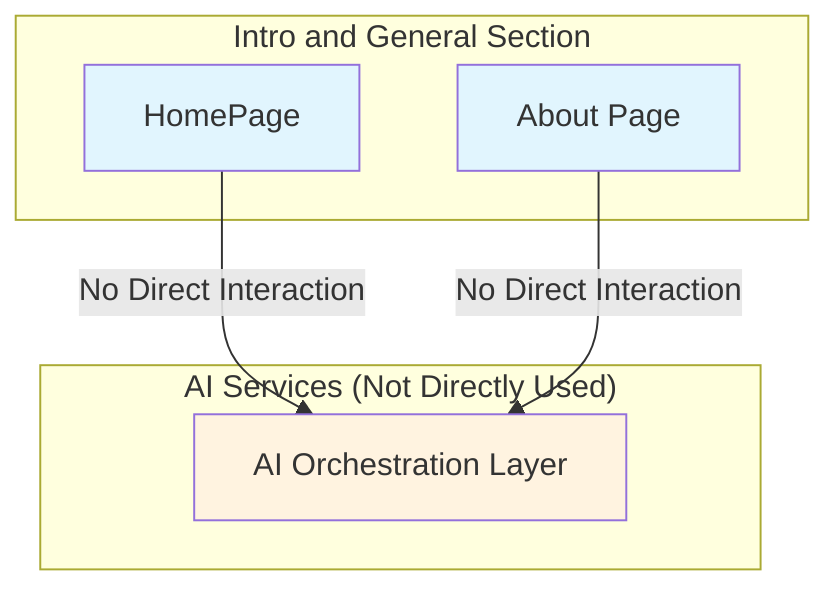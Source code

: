 graph TD
    subgraph "Intro and General Section"
        direction LR
        HomePage[HomePage]
        AboutPage[About Page]
    end

    subgraph "AI Services (Not Directly Used)"
        direction LR
        AIService[AI Orchestration Layer]
    end

    HomePage -- "No Direct Interaction" --> AIService
    AboutPage -- "No Direct Interaction" --> AIService

    classDef intro fill:#e1f5fe
    classDef ai fill:#fff3e0

    class HomePage,AboutPage intro
    class AIService ai